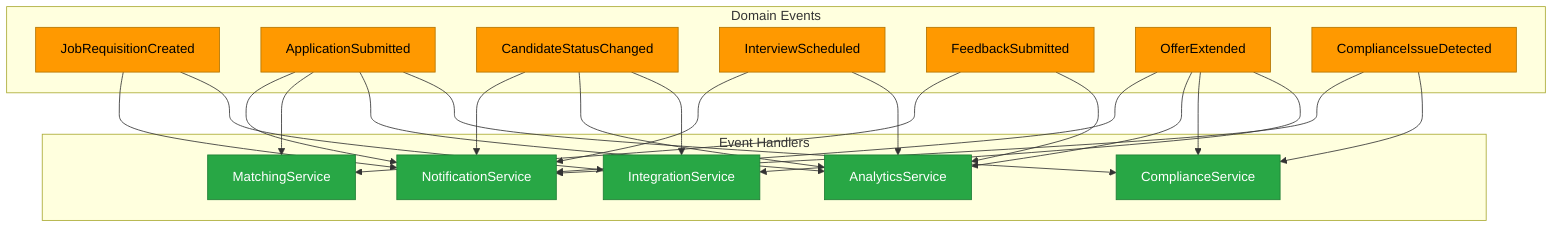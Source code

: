 graph TD
    subgraph Domain Events
        E1[JobRequisitionCreated]
        E2[ApplicationSubmitted]
        E3[CandidateStatusChanged]
        E4[InterviewScheduled]
        E5[FeedbackSubmitted]
        E6[OfferExtended]
        E7[ComplianceIssueDetected]
    end
    
    subgraph Event Handlers
        H1[NotificationService]
        H2[MatchingService]
        H3[AnalyticsService]
        H4[ComplianceService]
        H5[IntegrationService]
    end
    
    E1 --> H1
    E1 --> H5
    
    E2 --> H1
    E2 --> H2
    E2 --> H3
    E2 --> H4
    
    E3 --> H1
    E3 --> H3
    E3 --> H5
    
    E4 --> H1
    E4 --> H3
    
    E5 --> H2
    E5 --> H3
    
    E6 --> H1
    E6 --> H3
    E6 --> H4
    E6 --> H5
    
    E7 --> H1
    E7 --> H4
    
    style E1 fill:#ff9900,stroke:#b37400,color:#000000
    style E2 fill:#ff9900,stroke:#b37400,color:#000000
    style E3 fill:#ff9900,stroke:#b37400,color:#000000
    style E4 fill:#ff9900,stroke:#b37400,color:#000000
    style E5 fill:#ff9900,stroke:#b37400,color:#000000
    style E6 fill:#ff9900,stroke:#b37400,color:#000000
    style E7 fill:#ff9900,stroke:#b37400,color:#000000
    style H1 fill:#28a745,stroke:#1e7e34,color:#ffffff
    style H2 fill:#28a745,stroke:#1e7e34,color:#ffffff
    style H3 fill:#28a745,stroke:#1e7e34,color:#ffffff
    style H4 fill:#28a745,stroke:#1e7e34,color:#ffffff
    style H5 fill:#28a745,stroke:#1e7e34,color:#ffffff